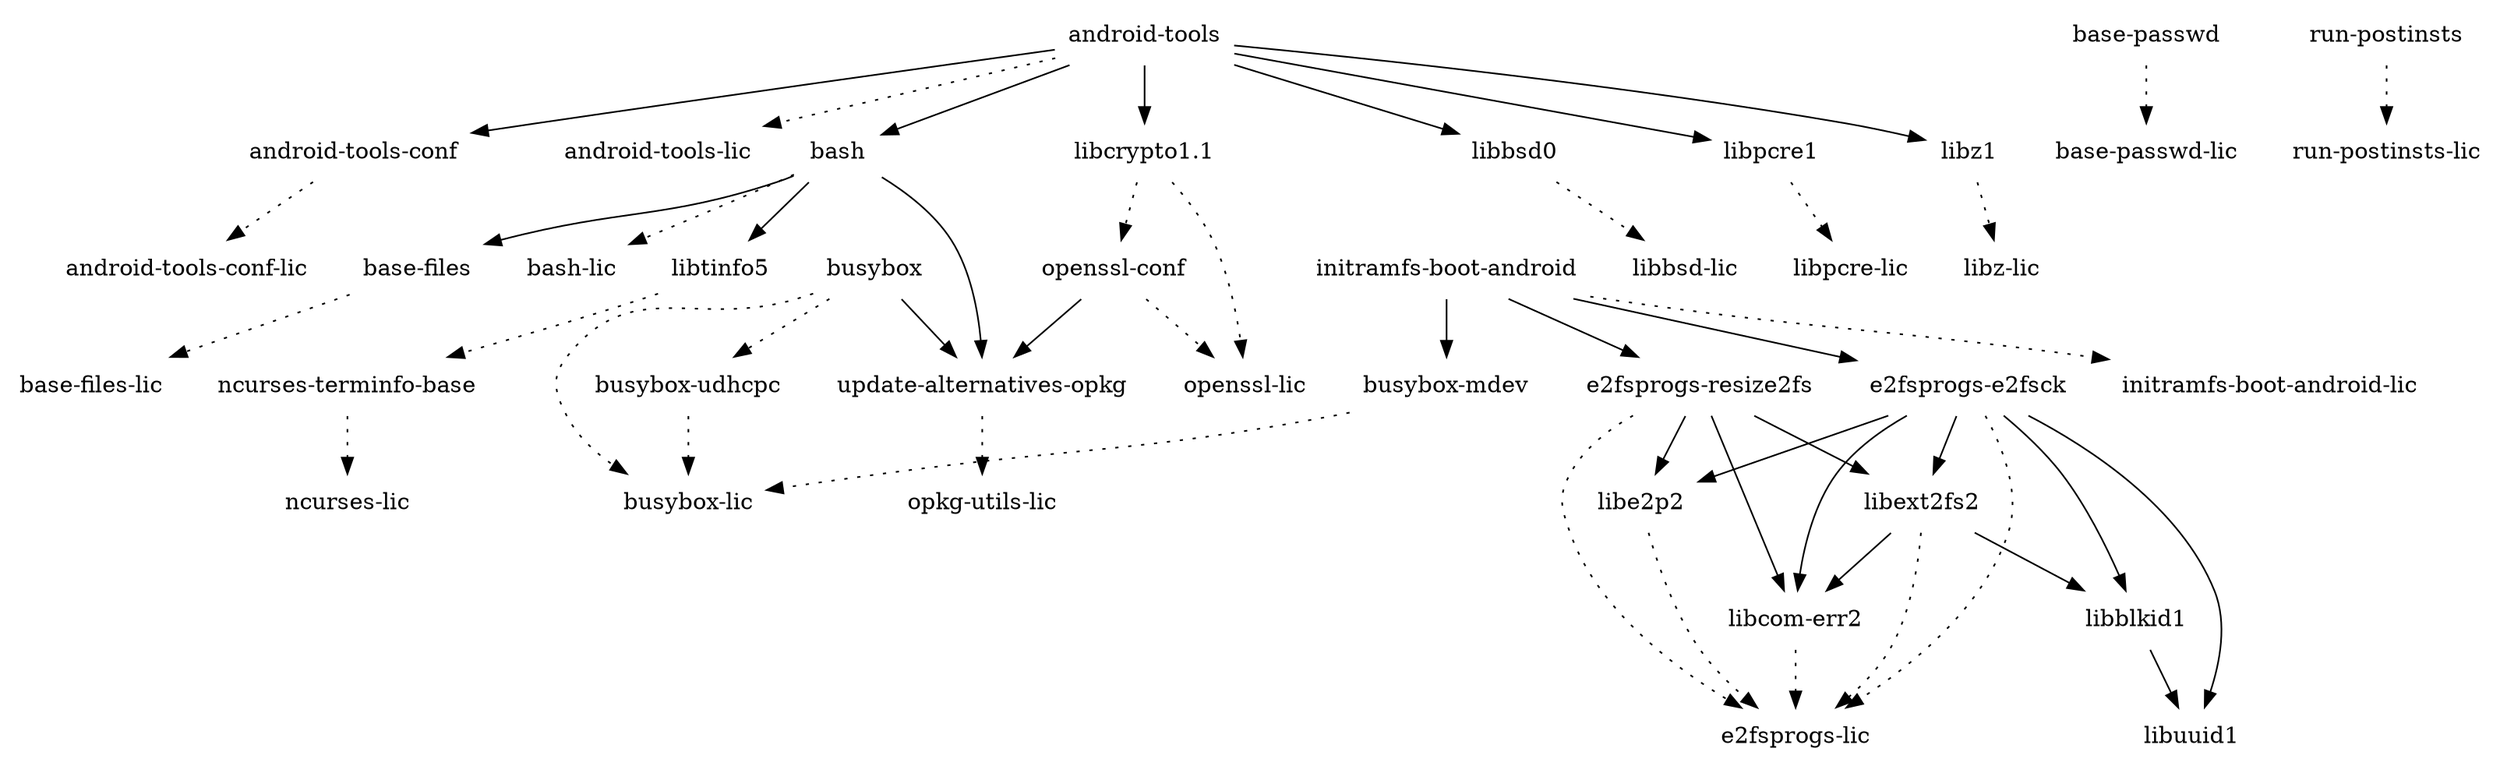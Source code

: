 digraph depends {
    node [shape=plaintext]
"android-tools" -> "android-tools-conf"
"android-tools" -> "android-tools-lic" [style=dotted]
"android-tools" -> "bash"
"android-tools-conf" -> "android-tools-conf-lic" [style=dotted]
"android-tools" -> "libbsd0"
"android-tools" -> "libcrypto1.1"
"android-tools" -> "libpcre1"
"android-tools" -> "libz1"
"base-files" -> "base-files-lic" [style=dotted]
"base-passwd" -> "base-passwd-lic" [style=dotted]
"bash" -> "base-files"
"bash" -> "bash-lic" [style=dotted]
"bash" -> "libtinfo5"
"bash" -> "update-alternatives-opkg"
"busybox" -> "busybox-lic" [style=dotted]
"busybox" -> "busybox-udhcpc" [style=dotted]
"busybox-mdev" -> "busybox-lic" [style=dotted]
"busybox-udhcpc" -> "busybox-lic" [style=dotted]
"busybox" -> "update-alternatives-opkg"
"e2fsprogs-e2fsck" -> "e2fsprogs-lic" [style=dotted]
"e2fsprogs-e2fsck" -> "libblkid1"
"e2fsprogs-e2fsck" -> "libcom-err2"
"e2fsprogs-e2fsck" -> "libe2p2"
"e2fsprogs-e2fsck" -> "libext2fs2"
"e2fsprogs-e2fsck" -> "libuuid1"
"e2fsprogs-resize2fs" -> "e2fsprogs-lic" [style=dotted]
"e2fsprogs-resize2fs" -> "libcom-err2"
"e2fsprogs-resize2fs" -> "libe2p2"
"e2fsprogs-resize2fs" -> "libext2fs2"
"initramfs-boot-android" -> "busybox-mdev"
"initramfs-boot-android" -> "e2fsprogs-e2fsck"
"initramfs-boot-android" -> "e2fsprogs-resize2fs"
"initramfs-boot-android" -> "initramfs-boot-android-lic" [style=dotted]
"libblkid1" -> "libuuid1"
"libbsd0" -> "libbsd-lic" [style=dotted]
"libcom-err2" -> "e2fsprogs-lic" [style=dotted]
"libcrypto1.1" -> "openssl-conf" [style=dotted]
"libcrypto1.1" -> "openssl-lic" [style=dotted]
"libe2p2" -> "e2fsprogs-lic" [style=dotted]
"libext2fs2" -> "e2fsprogs-lic" [style=dotted]
"libext2fs2" -> "libblkid1"
"libext2fs2" -> "libcom-err2"
"libpcre1" -> "libpcre-lic" [style=dotted]
"libtinfo5" -> "ncurses-terminfo-base" [style=dotted]
"libz1" -> "libz-lic" [style=dotted]
"ncurses-terminfo-base" -> "ncurses-lic" [style=dotted]
"openssl-conf" -> "openssl-lic" [style=dotted]
"openssl-conf" -> "update-alternatives-opkg"
"run-postinsts" -> "run-postinsts-lic" [style=dotted]
"update-alternatives-opkg" -> "opkg-utils-lic" [style=dotted]
}
